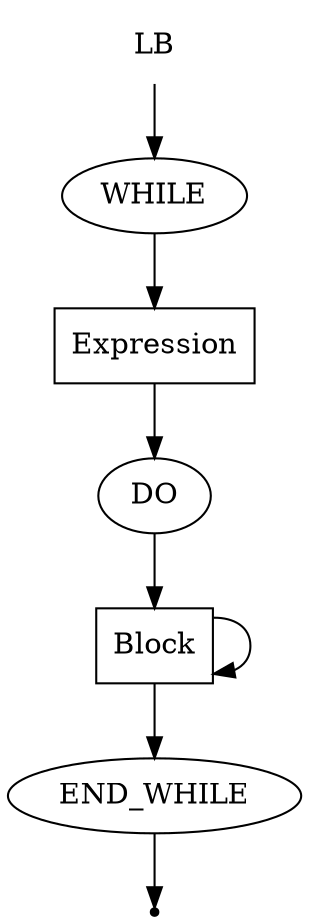 digraph LB {
  start [label="LB" shape=plaintext];
  A [label="WHILE" shape=oval];
  B [label="Expression" shape=box];
  C [label="DO" shape=oval];
  D [label="Block" shape=box];
  E [label="END_WHILE" shape=oval];
  end [label="" shape=point];
  start -> A;
  A -> B;
  B -> C;
  C -> D;
  D -> E;
  D -> D;
  E -> end;
}